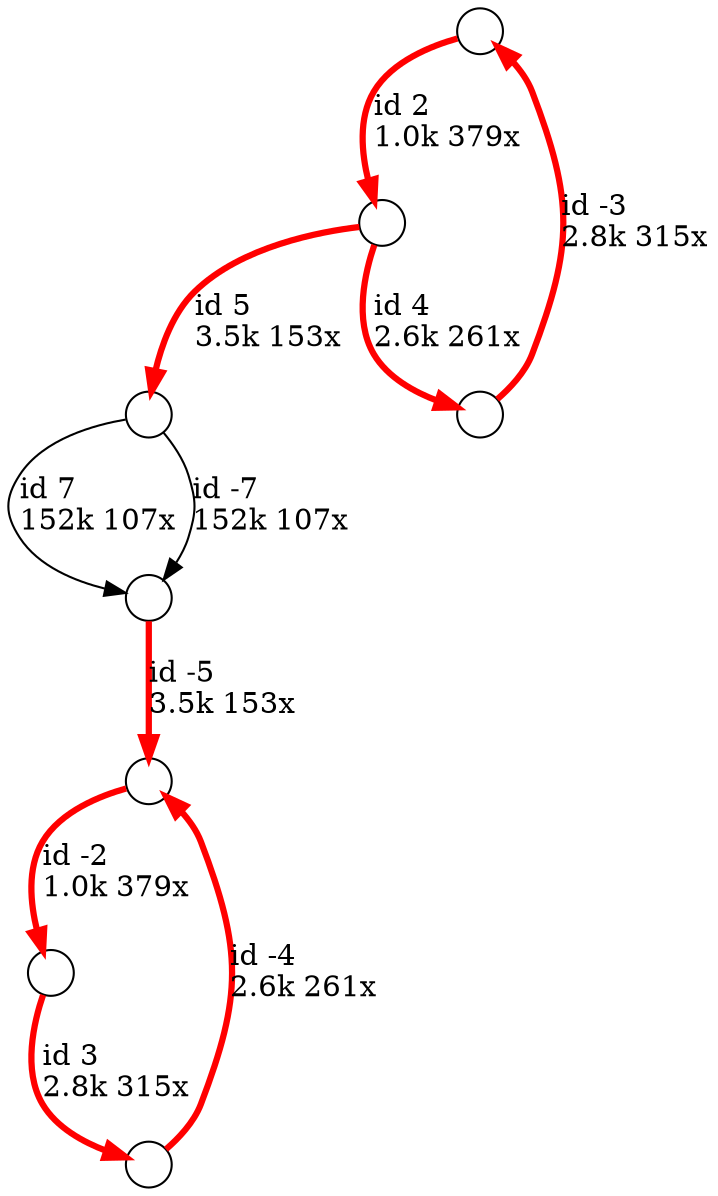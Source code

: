 digraph {
nodesep = 0.5;
node [shape = circle, label = "", height = 0.3];
"0" -> "1" [label = "id 2\l1.0k 379x", color = "red" , penwidth = 3] ;
"2" -> "3" [label = "id -2\l1.0k 379x", color = "red" , penwidth = 3] ;
"3" -> "4" [label = "id 3\l2.8k 315x", color = "red" , penwidth = 3] ;
"5" -> "0" [label = "id -3\l2.8k 315x", color = "red" , penwidth = 3] ;
"1" -> "5" [label = "id 4\l2.6k 261x", color = "red" , penwidth = 3] ;
"4" -> "2" [label = "id -4\l2.6k 261x", color = "red" , penwidth = 3] ;
"1" -> "6" [label = "id 5\l3.5k 153x", color = "red" , penwidth = 3] ;
"7" -> "2" [label = "id -5\l3.5k 153x", color = "red" , penwidth = 3] ;
"6" -> "7" [label = "id 7\l152k 107x", color = "black"] ;
"6" -> "7" [label = "id -7\l152k 107x", color = "black"] ;
}
